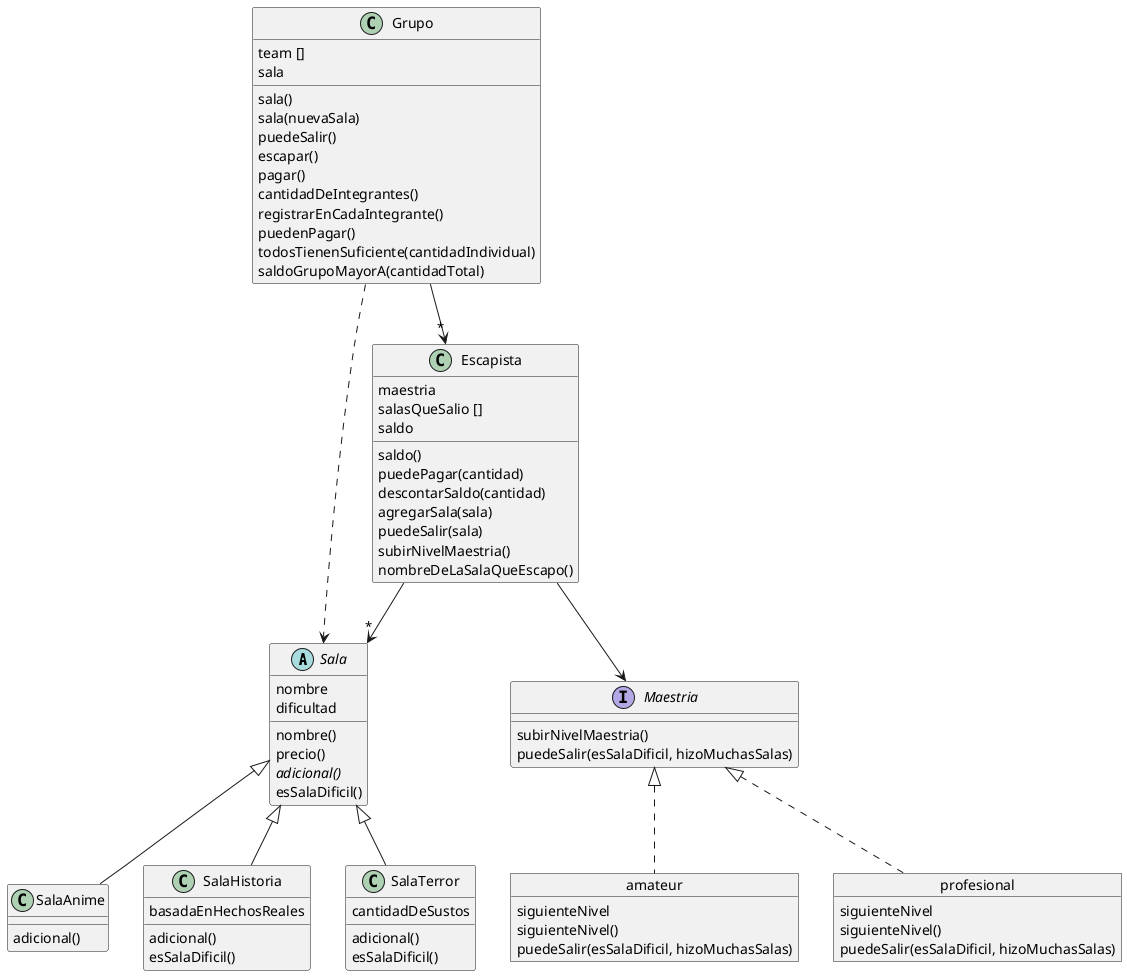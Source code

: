 @startuml escapdep

    abstract class Sala {
        nombre
        dificultad

        nombre()
        precio()
        {abstract}adicional()
        esSalaDificil()
    }

    class SalaAnime extends Sala{
        adicional()
    }

    class SalaHistoria extends Sala{
        basadaEnHechosReales

        adicional()
        esSalaDificil()
    }

    class SalaTerror extends Sala{
        cantidadDeSustos

        adicional()
        esSalaDificil()
    }

    class Escapista {
        maestria
        salasQueSalio []
        saldo

        saldo()
        puedePagar(cantidad)
        descontarSaldo(cantidad)
        agregarSala(sala)
        puedeSalir(sala)
        subirNivelMaestria()
        nombreDeLaSalaQueEscapo()
    }

    interface Maestria{
        subirNivelMaestria()
        puedeSalir(esSalaDificil, hizoMuchasSalas)
    }

    object amateur {
        siguienteNivel

        siguienteNivel()
        puedeSalir(esSalaDificil, hizoMuchasSalas)
    }

    object profesional {
        siguienteNivel

        siguienteNivel()
        puedeSalir(esSalaDificil, hizoMuchasSalas)
    }

    class Grupo{
        team []
        sala

        sala()
        sala(nuevaSala)
        puedeSalir()
        escapar()
        pagar()
        cantidadDeIntegrantes()
        registrarEnCadaIntegrante()
        puedenPagar()
        todosTienenSuficiente(cantidadIndividual)
        saldoGrupoMayorA(cantidadTotal)
    }

    Grupo --> "*" Escapista
    Grupo ..> Sala
    
    Escapista --> Maestria
    Escapista --> "*" Sala
    

    profesional .u.|> Maestria
    amateur .u.|> Maestria

@enduml